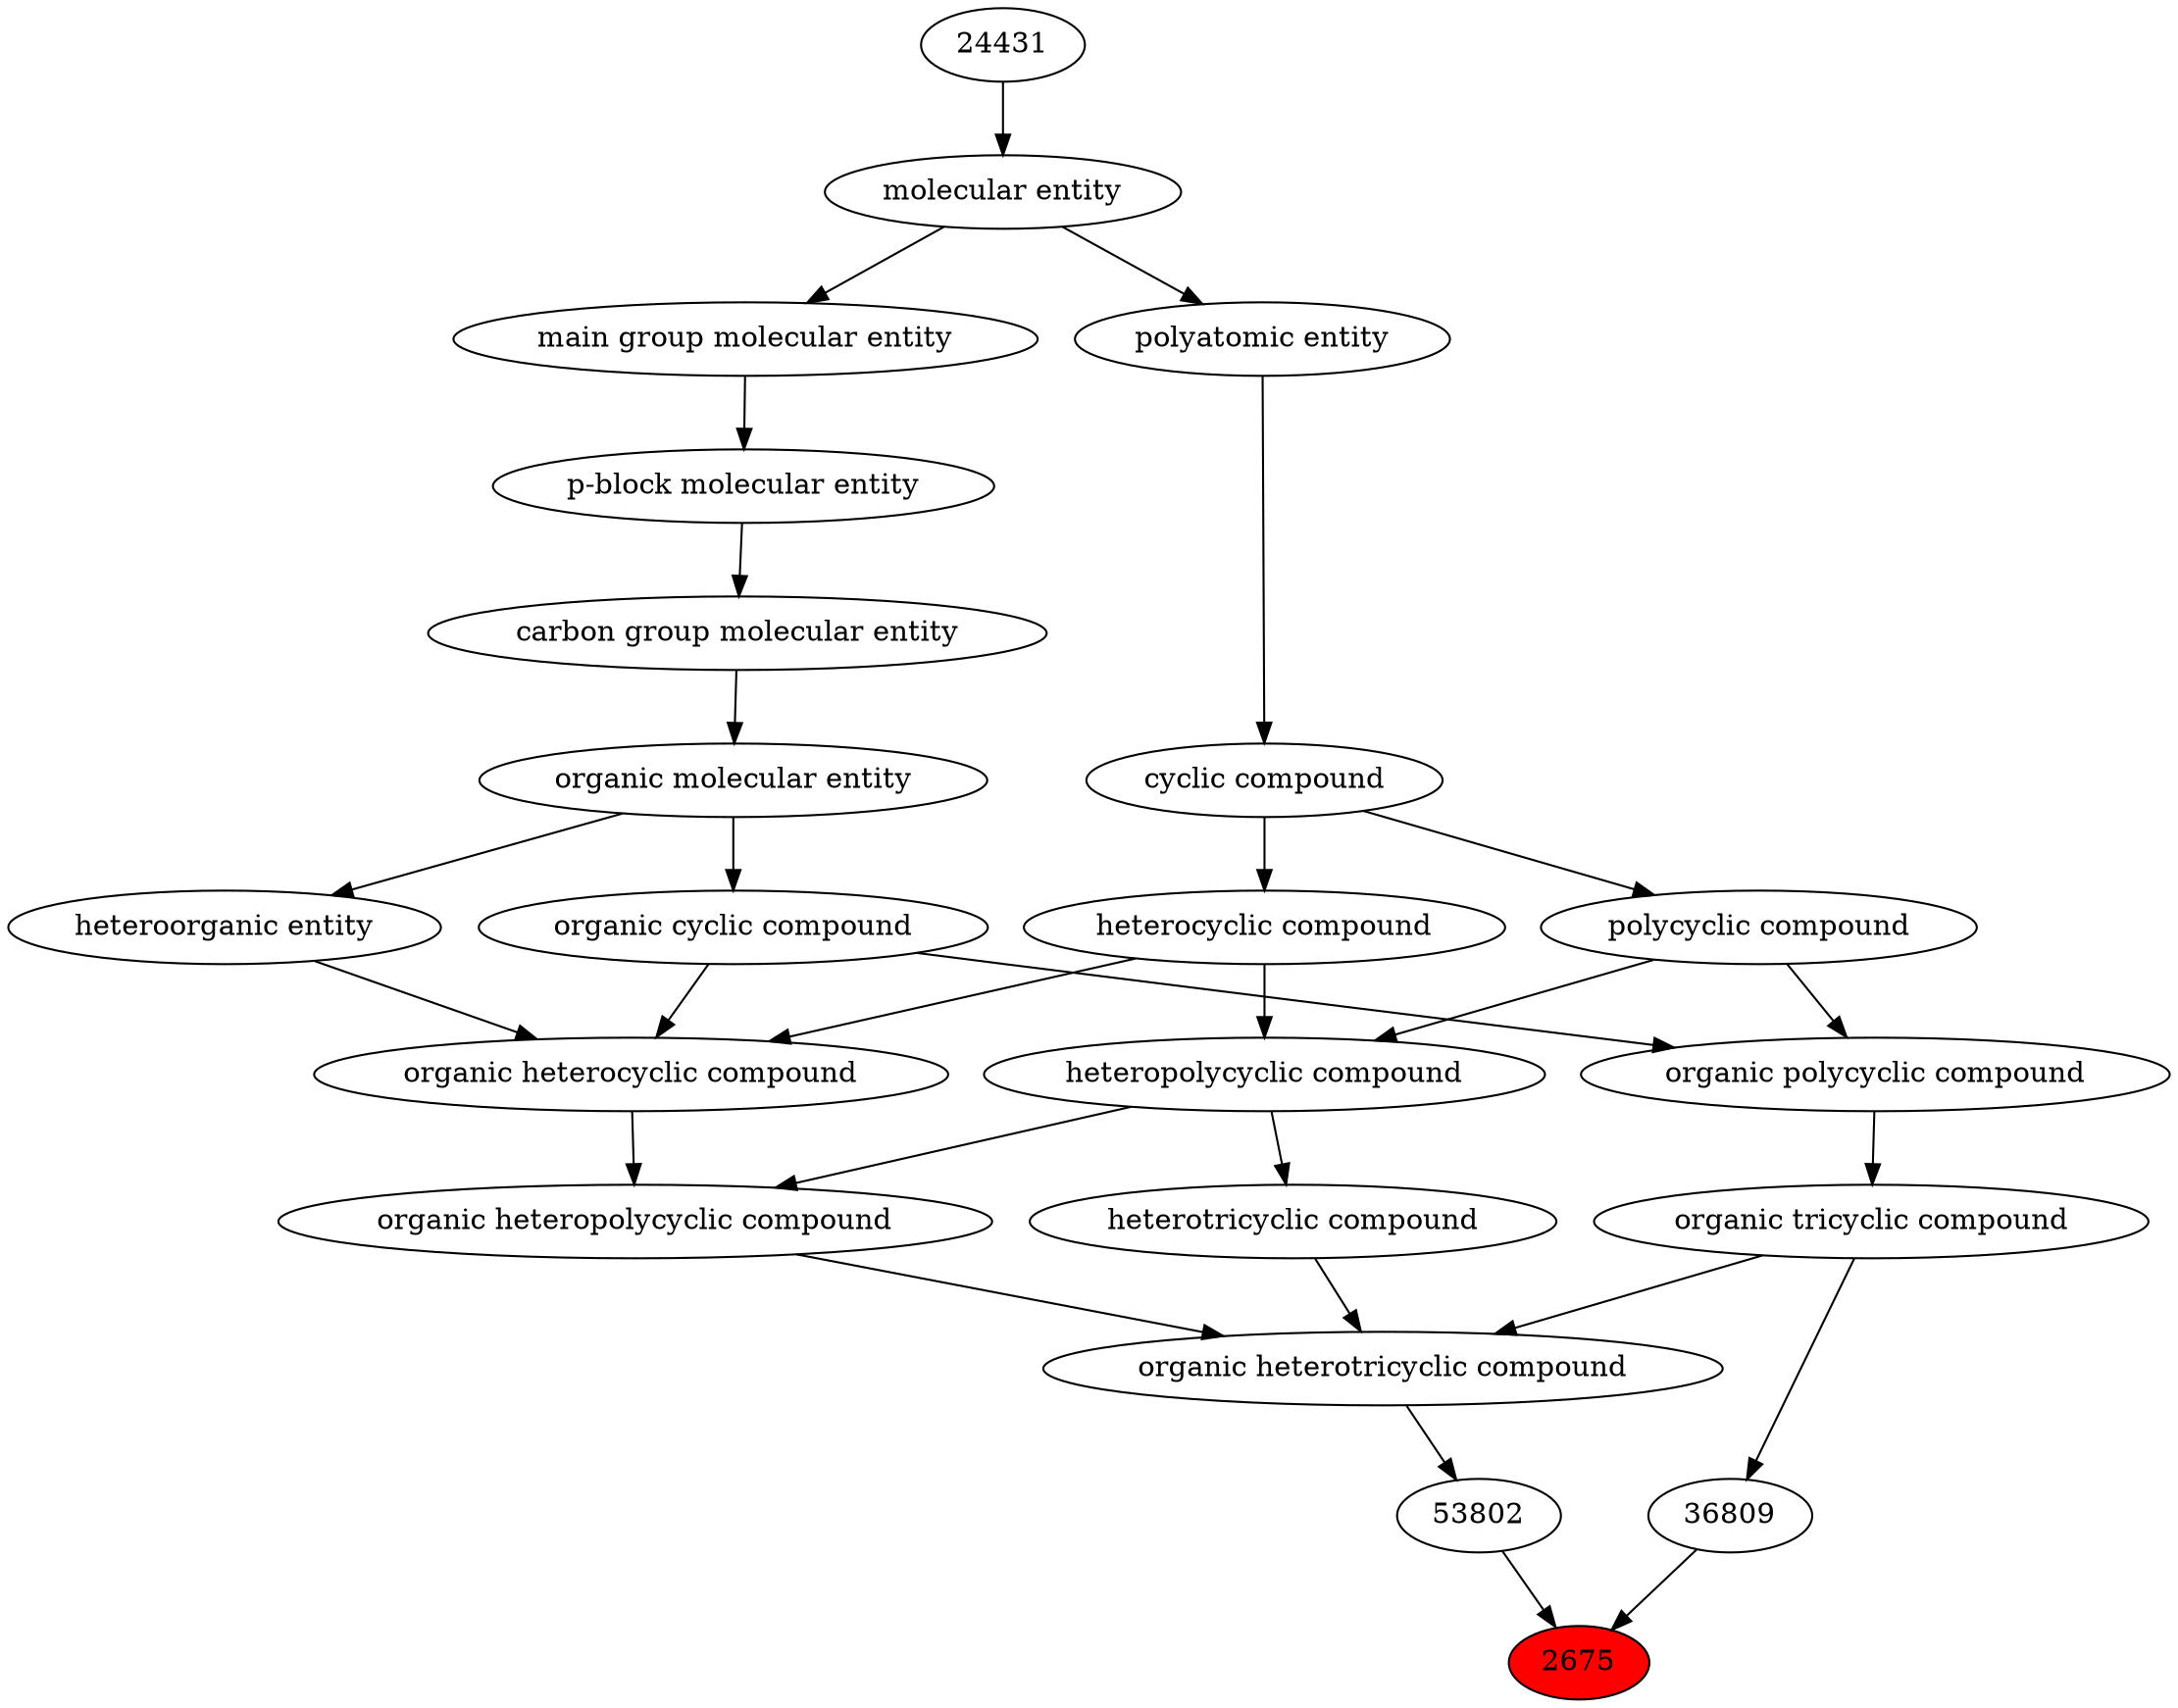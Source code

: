 digraph tree{ 
2675 [label="2675" fillcolor=red style=filled]
53802 -> 2675
36809 -> 2675
53802 [label="53802"]
26979 -> 53802
36809 [label="36809"]
51959 -> 36809
26979 [label="organic heterotricyclic compound"]
38166 -> 26979
36688 -> 26979
51959 -> 26979
51959 [label="organic tricyclic compound"]
51958 -> 51959
38166 [label="organic heteropolycyclic compound"]
24532 -> 38166
33671 -> 38166
36688 [label="heterotricyclic compound"]
33671 -> 36688
51958 [label="organic polycyclic compound"]
33832 -> 51958
33635 -> 51958
24532 [label="organic heterocyclic compound"]
33285 -> 24532
33832 -> 24532
5686 -> 24532
33671 [label="heteropolycyclic compound"]
5686 -> 33671
33635 -> 33671
33832 [label="organic cyclic compound"]
50860 -> 33832
33635 [label="polycyclic compound"]
33595 -> 33635
33285 [label="heteroorganic entity"]
50860 -> 33285
5686 [label="heterocyclic compound"]
33595 -> 5686
50860 [label="organic molecular entity"]
33582 -> 50860
33595 [label="cyclic compound"]
36357 -> 33595
33582 [label="carbon group molecular entity"]
33675 -> 33582
36357 [label="polyatomic entity"]
23367 -> 36357
33675 [label="p-block molecular entity"]
33579 -> 33675
23367 [label="molecular entity"]
24431 -> 23367
33579 [label="main group molecular entity"]
23367 -> 33579
24431 [label="24431"]
}